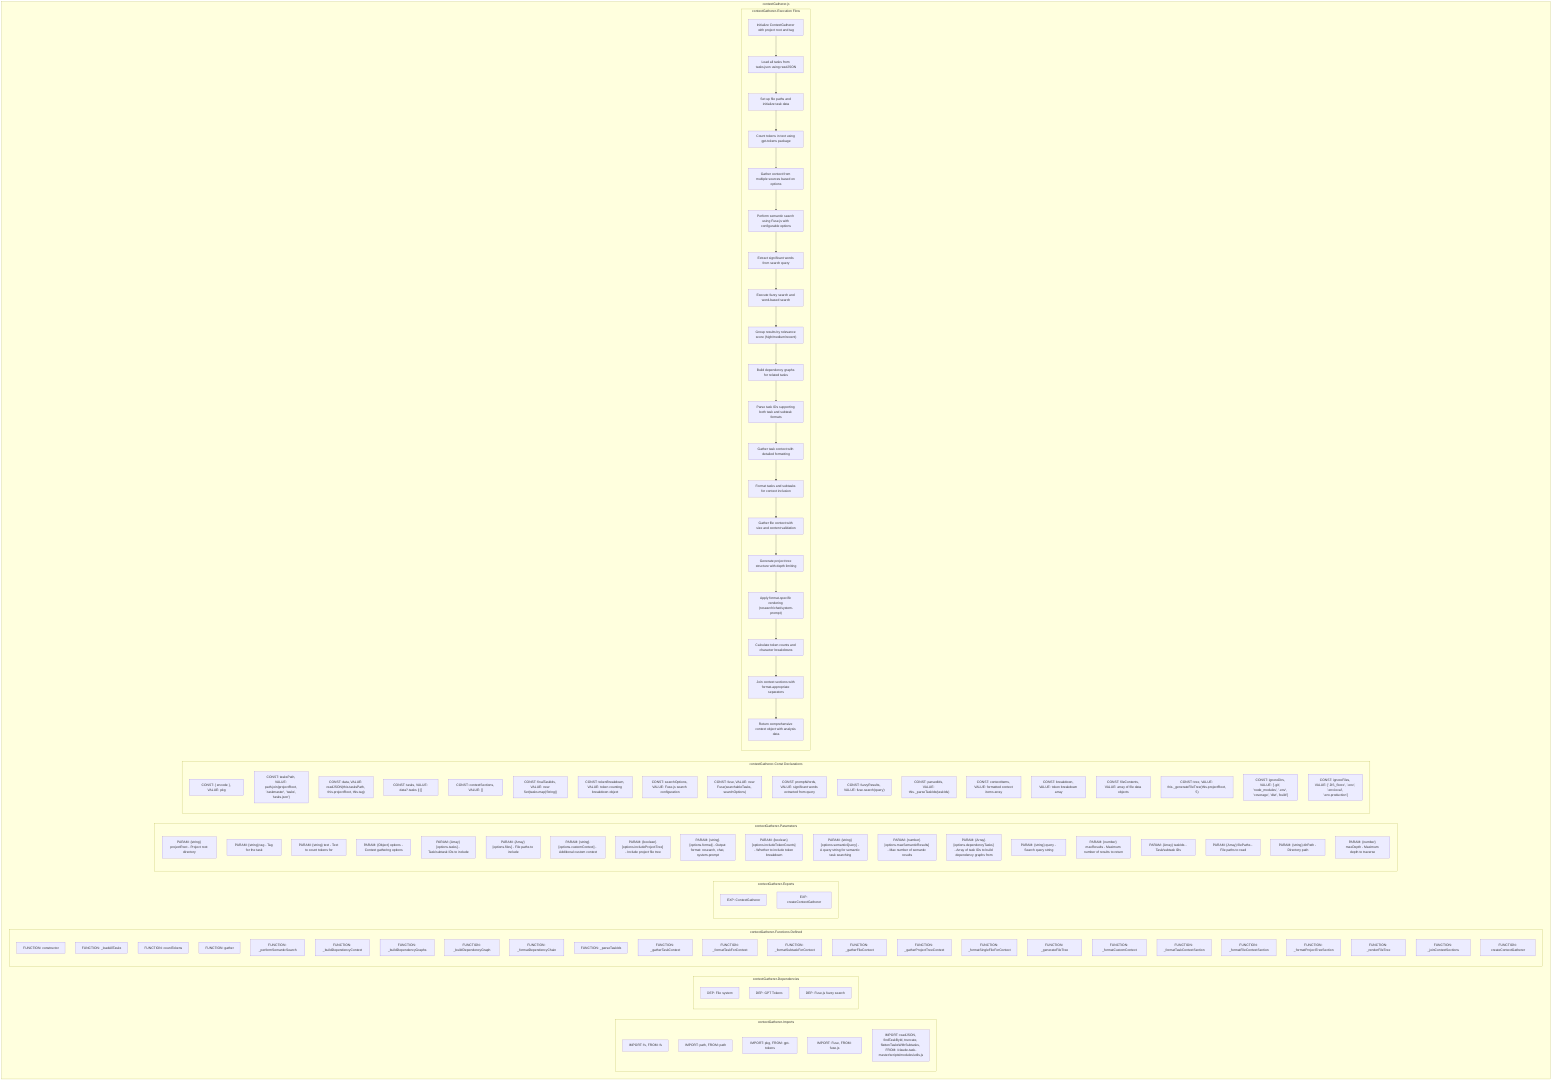 flowchart TB
    subgraph contextGatherer-Imports["contextGatherer-Imports"]
        I1["IMPORT: fs, FROM: fs"]
        I2["IMPORT: path, FROM: path"]
        I3["IMPORT: pkg, FROM: gpt-tokens"]
        I4["IMPORT: Fuse, FROM: fuse.js"]
        I5["IMPORT: readJSON, findTaskById, truncate, flattenTasksWithSubtasks, FROM: /claude-task-master/scripts/modules/utils.js"]
    end
    subgraph contextGatherer-Dependencies["contextGatherer-Dependencies"]
        D1["DEP: File system"]
        D2["DEP: GPT Tokens"]
        D3["DEP: Fuse.js fuzzy search"]
    end
    subgraph contextGatherer-FunctionsDefined["contextGatherer-Functions Defined"]
        FU1["FUNCTION: constructor"]
        FU2["FUNCTION: _loadAllTasks"]
        FU3["FUNCTION: countTokens"]
        FU4["FUNCTION: gather"]
        FU5["FUNCTION: _performSemanticSearch"]
        FU6["FUNCTION: _buildDependencyContext"]
        FU7["FUNCTION: _buildDependencyGraphs"]
        FU8["FUNCTION: _buildDependencyGraph"]
        FU9["FUNCTION: _formatDependencyChain"]
        FU10["FUNCTION: _parseTaskIds"]
        FU11["FUNCTION: _gatherTaskContext"]
        FU12["FUNCTION: _formatTaskForContext"]
        FU13["FUNCTION: _formatSubtaskForContext"]
        FU14["FUNCTION: _gatherFileContext"]
        FU15["FUNCTION: _gatherProjectTreeContext"]
        FU16["FUNCTION: _formatSingleFileForContext"]
        FU17["FUNCTION: _generateFileTree"]
        FU18["FUNCTION: _formatCustomContext"]
        FU19["FUNCTION: _formatTaskContextSection"]
        FU20["FUNCTION: _formatFileContextSection"]
        FU21["FUNCTION: _formatProjectTreeSection"]
        FU22["FUNCTION: _renderFileTree"]
        FU23["FUNCTION: _joinContextSections"]
        FU24["FUNCTION: createContextGatherer"]
    end
    subgraph contextGatherer-Exports["contextGatherer-Exports"]
        E1["EXP: ContextGatherer"]
        E2["EXP: createContextGatherer"]
    end
    subgraph contextGatherer-Parameters["contextGatherer-Parameters"]
        P1["PARAM: {string} projectRoot - Project root directory"]
        P2["PARAM: {string} tag - Tag for the task"]
        P3["PARAM: {string} text - Text to count tokens for"]
        P4["PARAM: {Object} options - Context gathering options"]
        P5["PARAM: {Array<string>} [options.tasks] - Task/subtask IDs to include"]
        P6["PARAM: {Array<string>} [options.files] - File paths to include"]
        P7["PARAM: {string} [options.customContext] - Additional custom context"]
        P8["PARAM: {boolean} [options.includeProjectTree] - Include project file tree"]
        P9["PARAM: {string} [options.format] - Output format: research, chat, system-prompt"]
        P10["PARAM: {boolean} [options.includeTokenCounts] - Whether to include token breakdown"]
        P11["PARAM: {string} [options.semanticQuery] - A query string for semantic task searching"]
        P12["PARAM: {number} [options.maxSemanticResults] - Max number of semantic results"]
        P13["PARAM: {Array<number>} [options.dependencyTasks] - Array of task IDs to build dependency graphs from"]
        P14["PARAM: {string} query - Search query string"]
        P15["PARAM: {number} maxResults - Maximum number of results to return"]
        P16["PARAM: {Array<string>} taskIds - Task/subtask IDs"]
        P17["PARAM: {Array<string>} filePaths - File paths to read"]
        P18["PARAM: {string} dirPath - Directory path"]
        P19["PARAM: {number} maxDepth - Maximum depth to traverse"]
    end
    subgraph contextGatherer-Constants["contextGatherer-Const Declarations"]
        C1["CONST: { encode }, VALUE: pkg"]
        C2["CONST: tasksPath, VALUE: path.join(projectRoot, '.taskmaster', 'tasks', 'tasks.json')"]
        C3["CONST: data, VALUE: readJSON(this.tasksPath, this.projectRoot, this.tag)"]
        C4["CONST: tasks, VALUE: data?.tasks || []"]
        C5["CONST: contextSections, VALUE: []"]
        C6["CONST: finalTaskIds, VALUE: new Set(tasks.map(String))"]
        C7["CONST: tokenBreakdown, VALUE: token counting breakdown object"]
        C8["CONST: searchOptions, VALUE: Fuse.js search configuration"]
        C9["CONST: fuse, VALUE: new Fuse(searchableTasks, searchOptions)"]
        C10["CONST: promptWords, VALUE: significant words extracted from query"]
        C11["CONST: fuzzyResults, VALUE: fuse.search(query)"]
        C12["CONST: parsedIds, VALUE: this._parseTaskIds(taskIds)"]
        C13["CONST: contextItems, VALUE: formatted context items array"]
        C14["CONST: breakdown, VALUE: token breakdown array"]
        C15["CONST: fileContents, VALUE: array of file data objects"]
        C16["CONST: tree, VALUE: this._generateFileTree(this.projectRoot, 5)"]
        C17["CONST: ignoreDirs, VALUE: ['.git', 'node_modules', '.env', 'coverage', 'dist', 'build']"]
        C18["CONST: ignoreFiles, VALUE: ['.DS_Store', '.env', '.env.local', '.env.production']"]
    end
    subgraph contextGatherer-ExecutionFlow["contextGatherer-Execution Flow"]
        FL1["Initialize ContextGatherer with project root and tag"]
        FL2["Load all tasks from tasks.json using readJSON"]
        FL3["Set up file paths and initialize task data"]
        FL4["Count tokens in text using gpt-tokens package"]
        FL5["Gather context from multiple sources based on options"]
        FL6["Perform semantic search using Fuse.js with configurable options"]
        FL7["Extract significant words from search query"]
        FL8["Execute fuzzy search and word-based search"]
        FL9["Group results by relevance score (high/medium/recent)"]
        FL10["Build dependency graphs for related tasks"]
        FL11["Parse task IDs supporting both task and subtask formats"]
        FL12["Gather task context with detailed formatting"]
        FL13["Format tasks and subtasks for context inclusion"]
        FL14["Gather file context with size and content validation"]
        FL15["Generate project tree structure with depth limiting"]
        FL16["Apply format-specific rendering (research/chat/system-prompt)"]
        FL17["Calculate token counts and character breakdowns"]
        FL18["Join context sections with format-appropriate separators"]
        FL19["Return comprehensive context object with analysis data"]
    end
    subgraph contextGatherer["contextGatherer.js"]
        contextGatherer-Imports
        contextGatherer-Dependencies
        contextGatherer-FunctionsDefined
        contextGatherer-Exports
        contextGatherer-Parameters
        contextGatherer-Constants
        contextGatherer-ExecutionFlow
    end
    FL1 --> FL2
    FL2 --> FL3
    FL3 --> FL4
    FL4 --> FL5
    FL5 --> FL6
    FL6 --> FL7
    FL7 --> FL8
    FL8 --> FL9
    FL9 --> FL10
    FL10 --> FL11
    FL11 --> FL12
    FL12 --> FL13
    FL13 --> FL14
    FL14 --> FL15
    FL15 --> FL16
    FL16 --> FL17
    FL17 --> FL18
    FL18 --> FL19